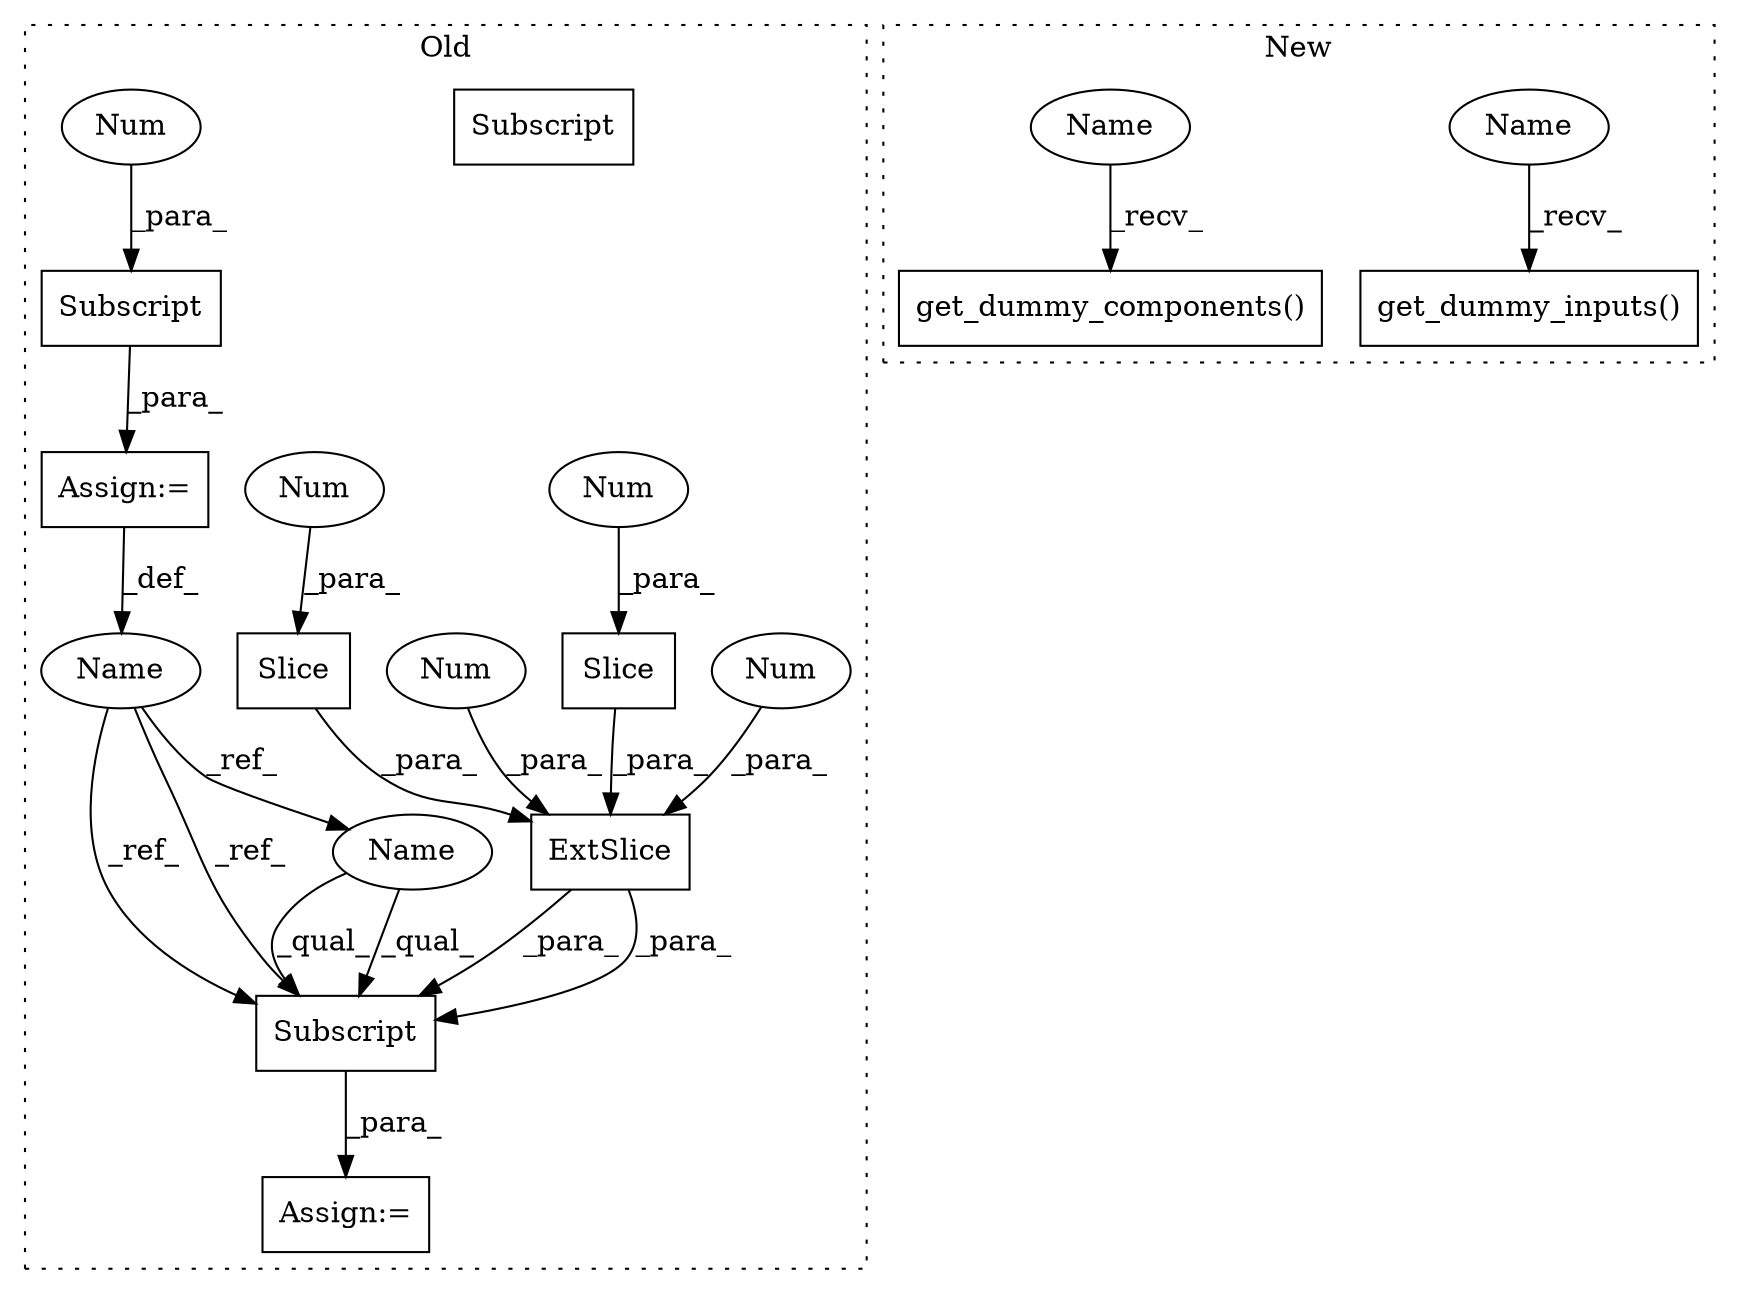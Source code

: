 digraph G {
subgraph cluster0 {
1 [label="Slice" a="80" s="2091" l="2" shape="box"];
3 [label="ExtSlice" a="85" s="2071" l="16" shape="box"];
4 [label="Subscript" a="63" s="2071,0" l="33,0" shape="box"];
5 [label="Slice" a="80" s="2096" l="2" shape="box"];
6 [label="Name" a="87" s="1881" l="16" shape="ellipse"];
7 [label="Assign:=" a="68" s="2068" l="3" shape="box"];
8 [label="Num" a="76" s="2101" l="2" shape="ellipse"];
9 [label="Num" a="76" s="2096" l="2" shape="ellipse"];
10 [label="Num" a="76" s="2088" l="1" shape="ellipse"];
11 [label="Num" a="76" s="2091" l="2" shape="ellipse"];
13 [label="Assign:=" a="68" s="1897" l="3" shape="box"];
14 [label="Subscript" a="63" s="1900,0" l="91,0" shape="box"];
15 [label="Num" a="76" s="1989" l="1" shape="ellipse"];
16 [label="Subscript" a="63" s="2071,0" l="33,0" shape="box"];
17 [label="Name" a="87" s="2071" l="16" shape="ellipse"];
label = "Old";
style="dotted";
}
subgraph cluster1 {
2 [label="get_dummy_inputs()" a="75" s="2139,2167" l="22,1" shape="box"];
12 [label="get_dummy_components()" a="75" s="1969" l="27" shape="box"];
18 [label="Name" a="87" s="2139" l="4" shape="ellipse"];
19 [label="Name" a="87" s="1969" l="4" shape="ellipse"];
label = "New";
style="dotted";
}
1 -> 3 [label="_para_"];
3 -> 16 [label="_para_"];
3 -> 16 [label="_para_"];
5 -> 3 [label="_para_"];
6 -> 16 [label="_ref_"];
6 -> 16 [label="_ref_"];
6 -> 17 [label="_ref_"];
8 -> 3 [label="_para_"];
9 -> 5 [label="_para_"];
10 -> 3 [label="_para_"];
11 -> 1 [label="_para_"];
13 -> 6 [label="_def_"];
14 -> 13 [label="_para_"];
15 -> 14 [label="_para_"];
16 -> 7 [label="_para_"];
17 -> 16 [label="_qual_"];
17 -> 16 [label="_qual_"];
18 -> 2 [label="_recv_"];
19 -> 12 [label="_recv_"];
}